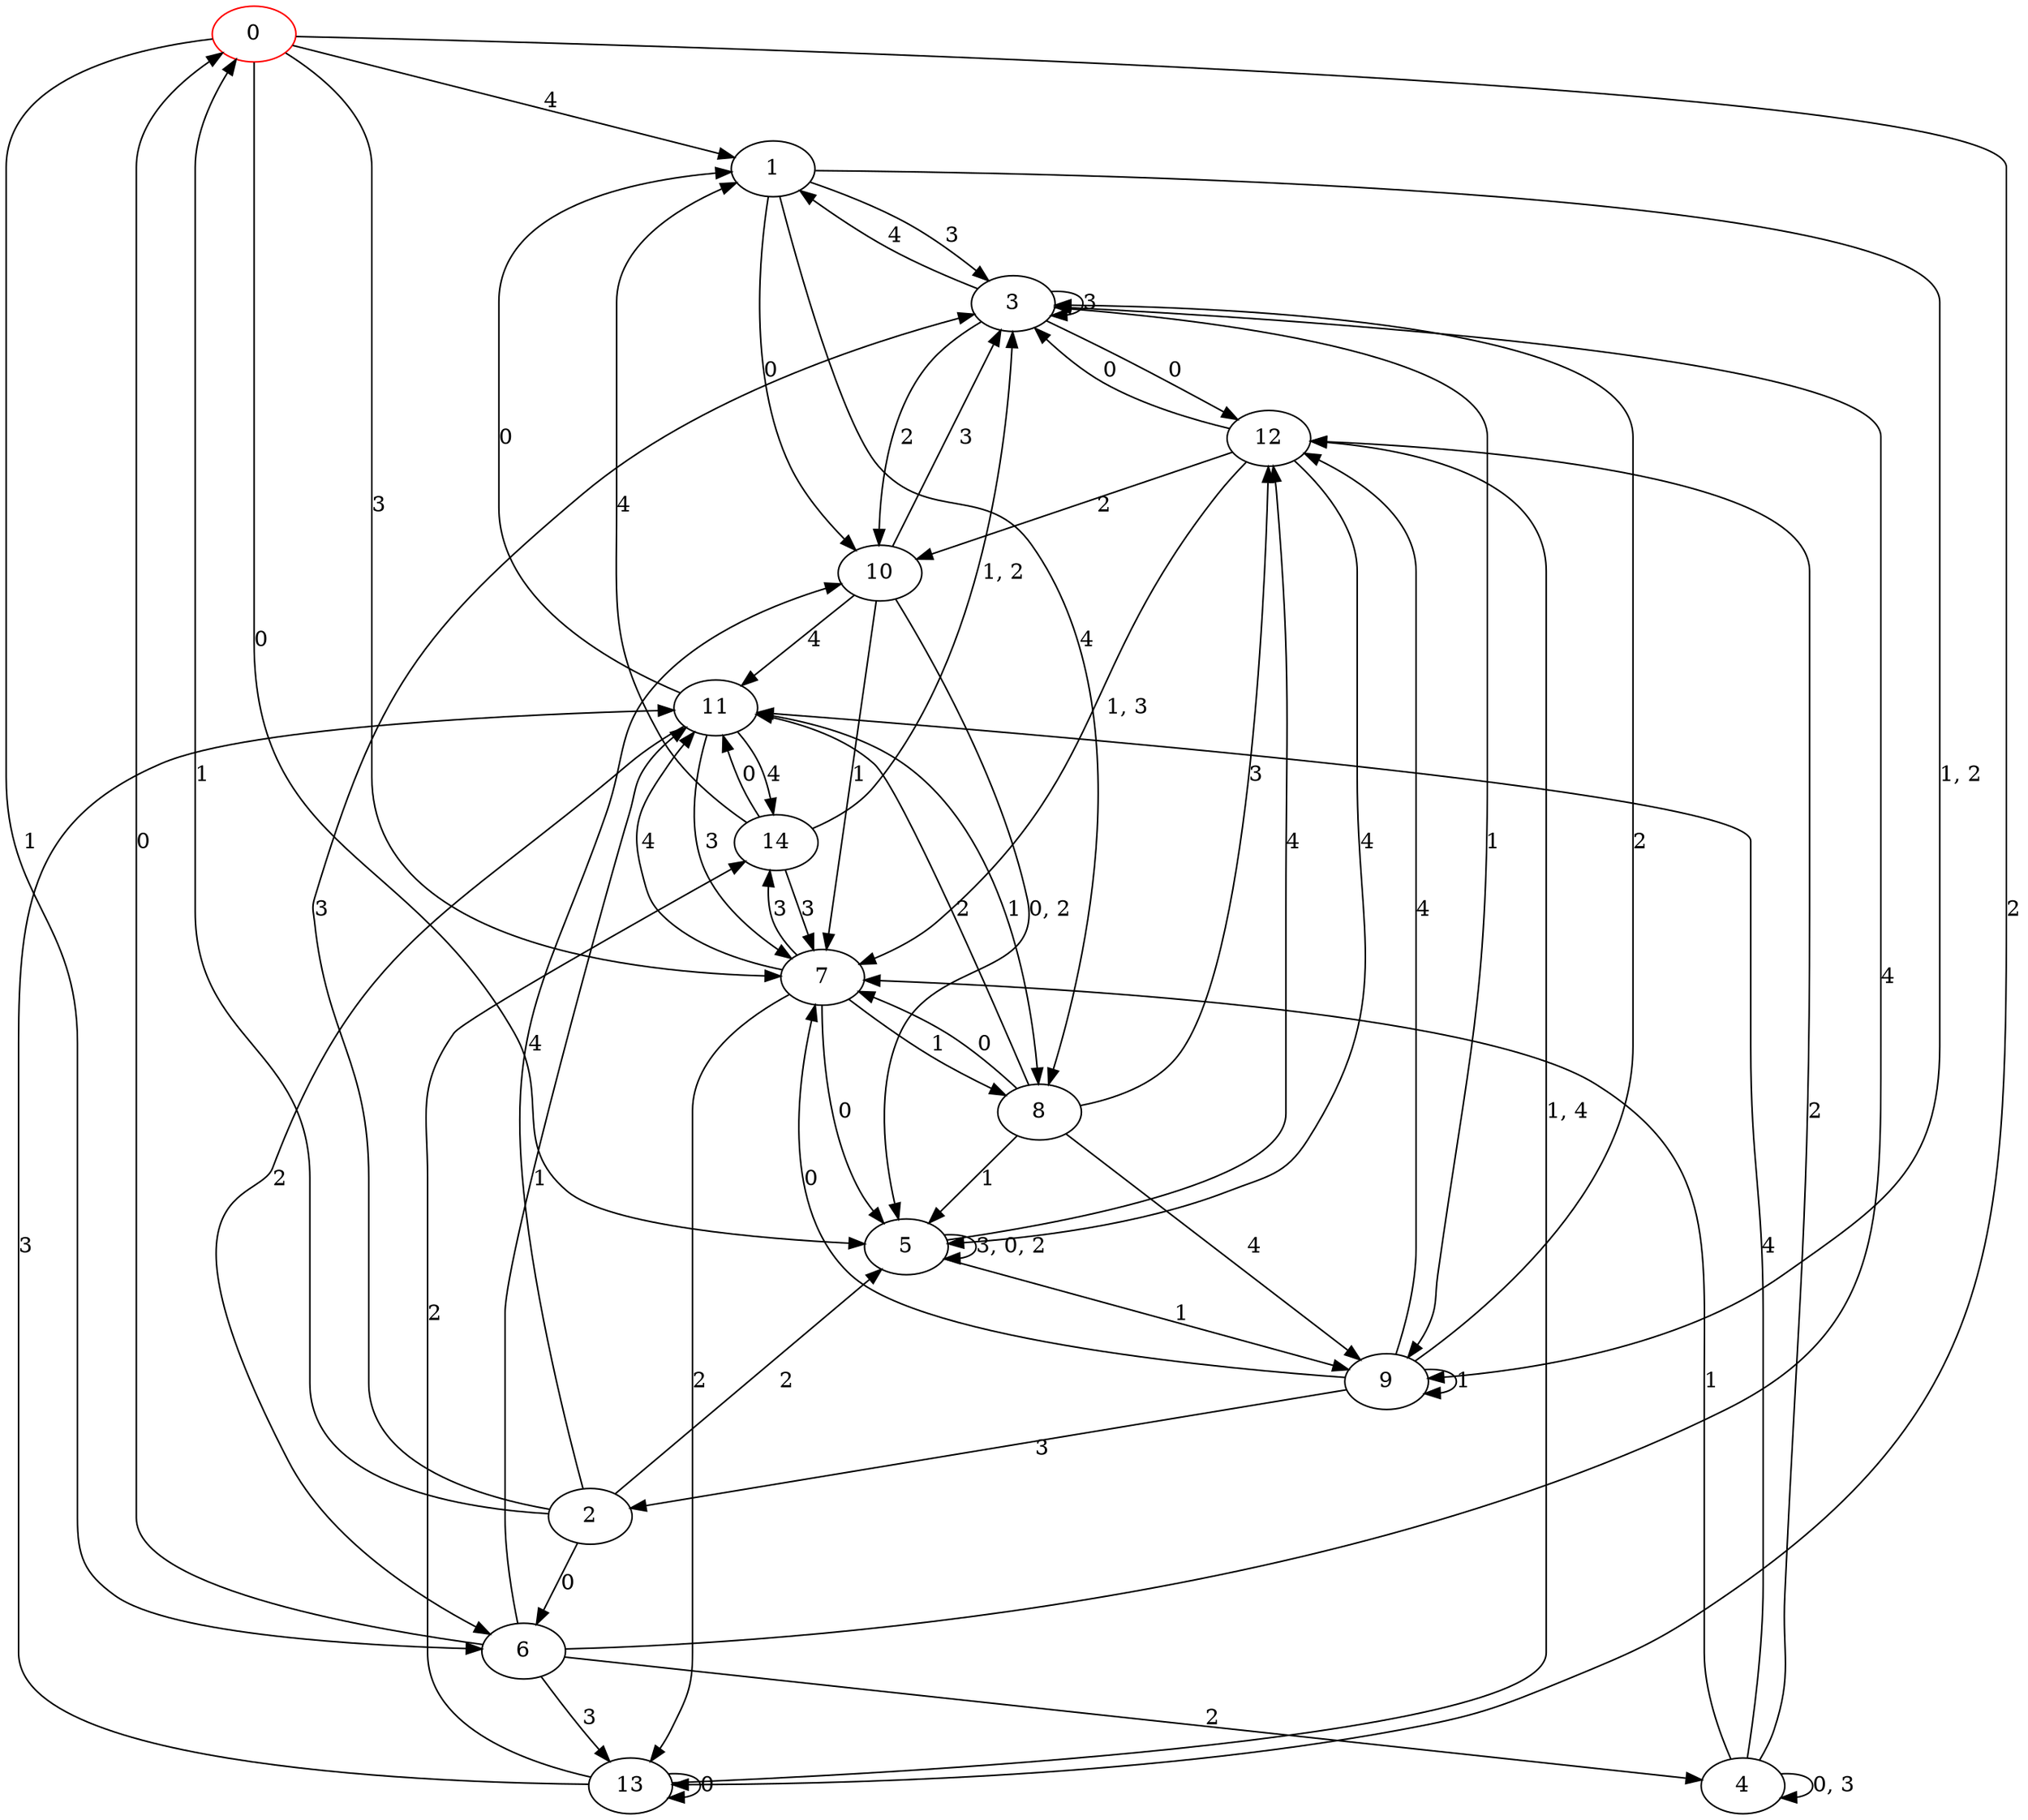 digraph g {
0 [label= "0"] [color="red"];
1 [label= "1"];
2 [label= "2"];
3 [label= "3"];
4 [label= "4"];
5 [label= "5"];
6 [label= "6"];
7 [label= "7"];
8 [label= "8"];
9 [label= "9"];
10 [label= "10"];
11 [label= "11"];
12 [label= "12"];
13 [label= "13"];
14 [label= "14"];
0 -> 5[label= "0"];
0 -> 6[label= "1"];
0 -> 13[label= "2"];
0 -> 7[label= "3"];
0 -> 1[label= "4"];
1 -> 10[label= "0"];
1 -> 3[label= "3"];
1 -> 8[label= "4"];
2 -> 6[label= "0"];
2 -> 0[label= "1"];
2 -> 5[label= "2"];
2 -> 3[label= "3"];
2 -> 10[label= "4"];
3 -> 12[label= "0"];
3 -> 9[label= "1"];
3 -> 10[label= "2"];
3 -> 3[label= "3"];
3 -> 1[label= "4"];
4 -> 7[label= "1"];
4 -> 12[label= "2"];
4 -> 11[label= "4"];
5 -> 9[label= "1"];
5 -> 12[label= "4"];
6 -> 0[label= "0"];
6 -> 11[label= "1"];
6 -> 4[label= "2"];
6 -> 13[label= "3"];
6 -> 3[label= "4"];
7 -> 5[label= "0"];
7 -> 8[label= "1"];
7 -> 13[label= "2"];
7 -> 14[label= "3"];
7 -> 11[label= "4"];
8 -> 7[label= "0"];
8 -> 5[label= "1"];
8 -> 11[label= "2"];
8 -> 12[label= "3"];
8 -> 9[label= "4"];
9 -> 7[label= "0"];
9 -> 9[label= "1"];
9 -> 3[label= "2"];
9 -> 2[label= "3"];
9 -> 12[label= "4"];
10 -> 7[label= "1"];
10 -> 3[label= "3"];
10 -> 11[label= "4"];
11 -> 1[label= "0"];
11 -> 8[label= "1"];
11 -> 6[label= "2"];
11 -> 7[label= "3"];
11 -> 14[label= "4"];
12 -> 3[label= "0"];
12 -> 10[label= "2"];
12 -> 5[label= "4"];
13 -> 13[label= "0"];
13 -> 14[label= "2"];
13 -> 11[label= "3"];
14 -> 11[label= "0"];
14 -> 7[label= "3"];
14 -> 1[label= "4"];
1 -> 9[label= "1, 2"];
4 -> 4[label= "0, 3"];
5 -> 5[label= "3, 0, 2"];
10 -> 5[label= "0, 2"];
12 -> 7[label= "1, 3"];
13 -> 12[label= "1, 4"];
14 -> 3[label= "1, 2"];
}
